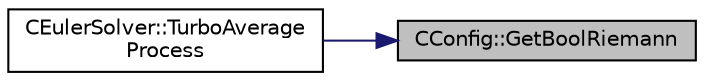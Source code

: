 digraph "CConfig::GetBoolRiemann"
{
 // LATEX_PDF_SIZE
  edge [fontname="Helvetica",fontsize="10",labelfontname="Helvetica",labelfontsize="10"];
  node [fontname="Helvetica",fontsize="10",shape=record];
  rankdir="RL";
  Node1 [label="CConfig::GetBoolRiemann",height=0.2,width=0.4,color="black", fillcolor="grey75", style="filled", fontcolor="black",tooltip="Verify if there is any Riemann Boundary Condition option specified from config file."];
  Node1 -> Node2 [dir="back",color="midnightblue",fontsize="10",style="solid",fontname="Helvetica"];
  Node2 [label="CEulerSolver::TurboAverage\lProcess",height=0.2,width=0.4,color="black", fillcolor="white", style="filled",URL="$classCEulerSolver.html#afe2f428da073b80f64c41422971f9748",tooltip="It computes average quantities along the span for turbomachinery analysis."];
}
